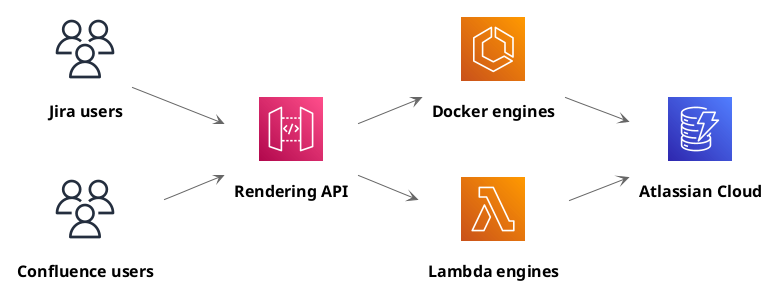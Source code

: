 @startuml
!include <awslib/AWSCommon.puml>
!include <awslib/AWSSimplified.puml>
!include <awslib/Compute/all.puml>
!include <awslib/Containers/all.puml>
!include <awslib/Database/DynamoDB.puml>
!include <awslib/General/users.puml>
!include <awslib/ApplicationIntegration/APIGateway.puml>

left to right direction

Users(jira, "Jira users", "millions of users")
Users(confluence, "Confluence users", "millions of users")
APIGateway(renderingAPI, "Rendering API", "declarative charts/diagrams")
ElasticContainerService(renderECSVisualization, "Docker engines", "return jwt")
Lambda(renderLambdaVisualization, "Lambda engines", "return jwt")
DynamoDB(atlassian, "Atlassian Cloud", "one entry per user")

jira--> renderingAPI
confluence--> renderingAPI
renderingAPI --> renderECSVisualization
renderingAPI --> renderLambdaVisualization
renderECSVisualization--> atlassian
renderLambdaVisualization--> atlassian
@enduml
